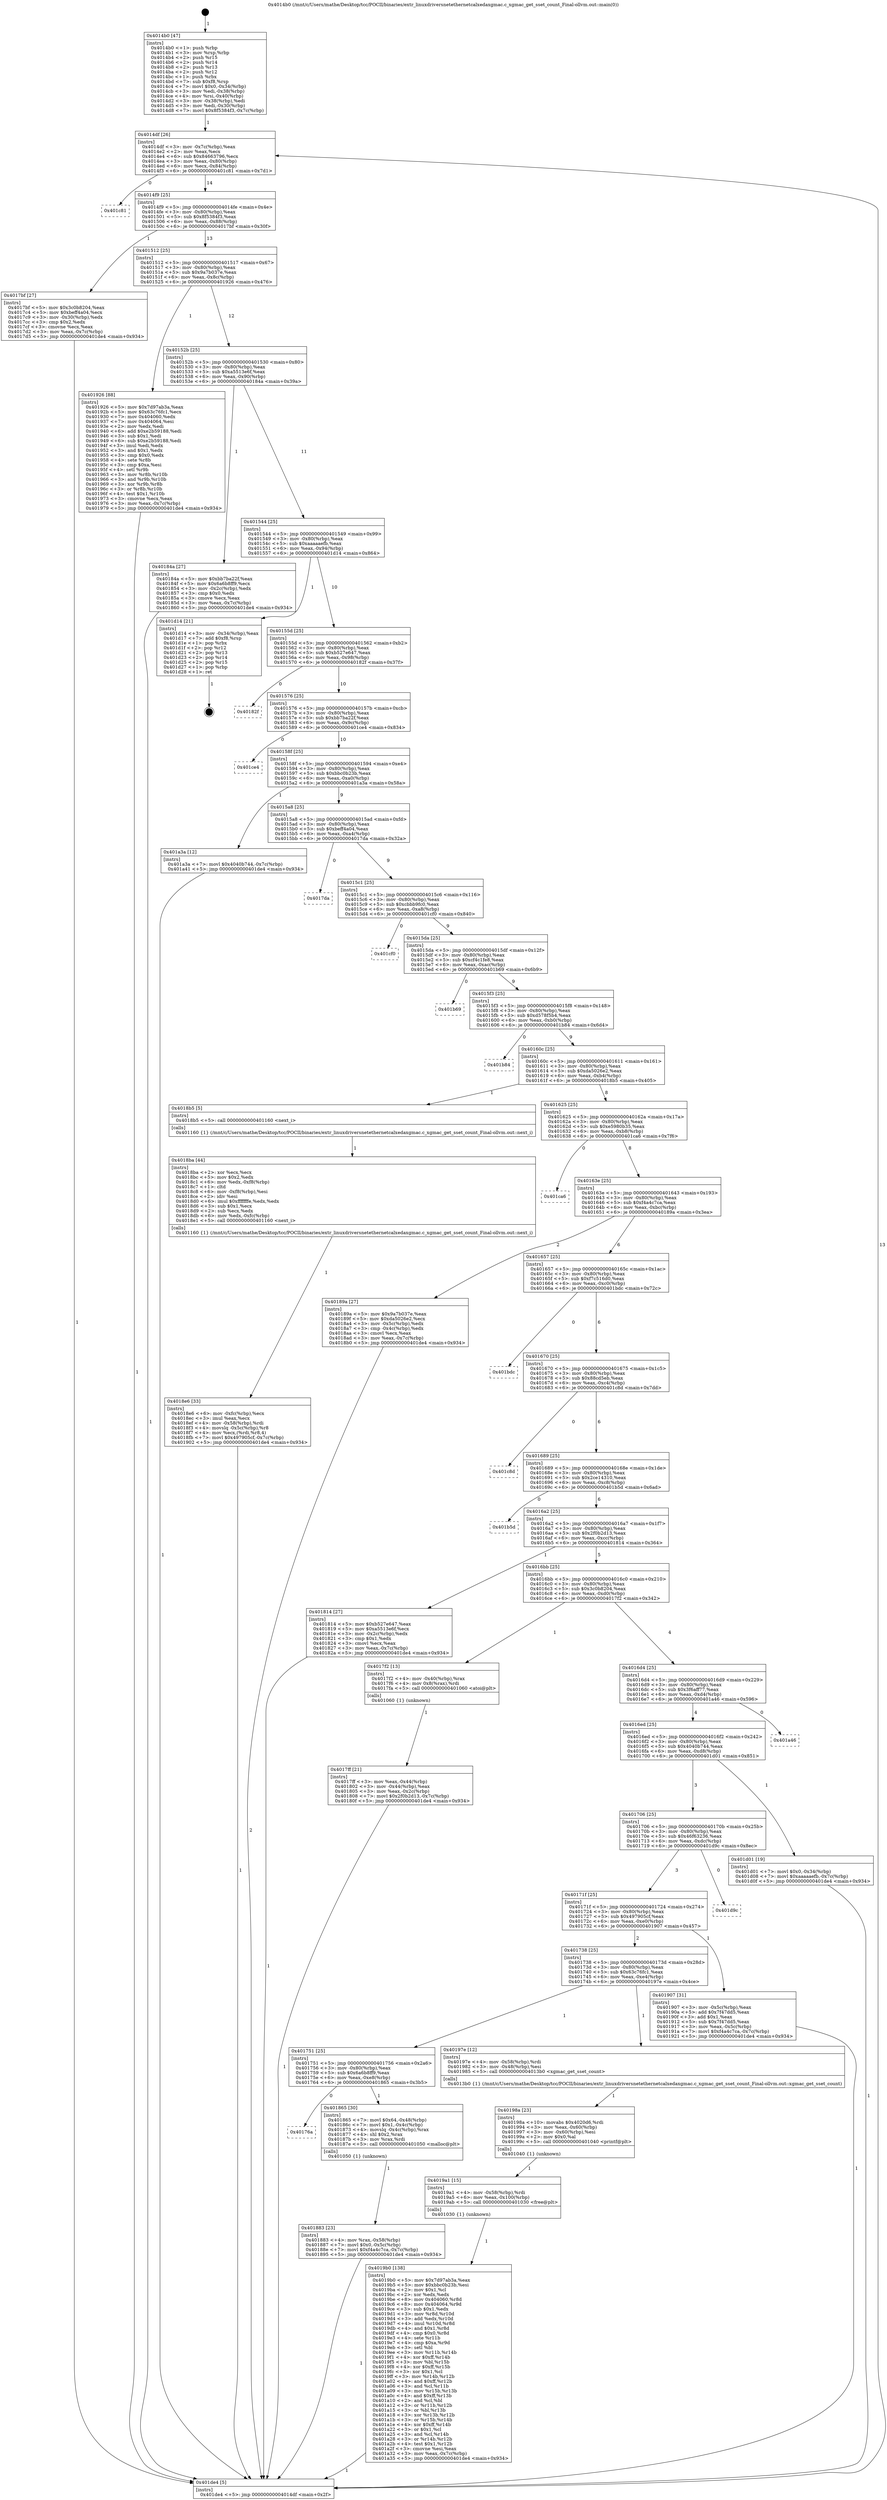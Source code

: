 digraph "0x4014b0" {
  label = "0x4014b0 (/mnt/c/Users/mathe/Desktop/tcc/POCII/binaries/extr_linuxdriversnetethernetcalxedaxgmac.c_xgmac_get_sset_count_Final-ollvm.out::main(0))"
  labelloc = "t"
  node[shape=record]

  Entry [label="",width=0.3,height=0.3,shape=circle,fillcolor=black,style=filled]
  "0x4014df" [label="{
     0x4014df [26]\l
     | [instrs]\l
     &nbsp;&nbsp;0x4014df \<+3\>: mov -0x7c(%rbp),%eax\l
     &nbsp;&nbsp;0x4014e2 \<+2\>: mov %eax,%ecx\l
     &nbsp;&nbsp;0x4014e4 \<+6\>: sub $0x84663796,%ecx\l
     &nbsp;&nbsp;0x4014ea \<+3\>: mov %eax,-0x80(%rbp)\l
     &nbsp;&nbsp;0x4014ed \<+6\>: mov %ecx,-0x84(%rbp)\l
     &nbsp;&nbsp;0x4014f3 \<+6\>: je 0000000000401c81 \<main+0x7d1\>\l
  }"]
  "0x401c81" [label="{
     0x401c81\l
  }", style=dashed]
  "0x4014f9" [label="{
     0x4014f9 [25]\l
     | [instrs]\l
     &nbsp;&nbsp;0x4014f9 \<+5\>: jmp 00000000004014fe \<main+0x4e\>\l
     &nbsp;&nbsp;0x4014fe \<+3\>: mov -0x80(%rbp),%eax\l
     &nbsp;&nbsp;0x401501 \<+5\>: sub $0x8f5384f3,%eax\l
     &nbsp;&nbsp;0x401506 \<+6\>: mov %eax,-0x88(%rbp)\l
     &nbsp;&nbsp;0x40150c \<+6\>: je 00000000004017bf \<main+0x30f\>\l
  }"]
  Exit [label="",width=0.3,height=0.3,shape=circle,fillcolor=black,style=filled,peripheries=2]
  "0x4017bf" [label="{
     0x4017bf [27]\l
     | [instrs]\l
     &nbsp;&nbsp;0x4017bf \<+5\>: mov $0x3c0b8204,%eax\l
     &nbsp;&nbsp;0x4017c4 \<+5\>: mov $0xbeff4a04,%ecx\l
     &nbsp;&nbsp;0x4017c9 \<+3\>: mov -0x30(%rbp),%edx\l
     &nbsp;&nbsp;0x4017cc \<+3\>: cmp $0x2,%edx\l
     &nbsp;&nbsp;0x4017cf \<+3\>: cmovne %ecx,%eax\l
     &nbsp;&nbsp;0x4017d2 \<+3\>: mov %eax,-0x7c(%rbp)\l
     &nbsp;&nbsp;0x4017d5 \<+5\>: jmp 0000000000401de4 \<main+0x934\>\l
  }"]
  "0x401512" [label="{
     0x401512 [25]\l
     | [instrs]\l
     &nbsp;&nbsp;0x401512 \<+5\>: jmp 0000000000401517 \<main+0x67\>\l
     &nbsp;&nbsp;0x401517 \<+3\>: mov -0x80(%rbp),%eax\l
     &nbsp;&nbsp;0x40151a \<+5\>: sub $0x9a7b037e,%eax\l
     &nbsp;&nbsp;0x40151f \<+6\>: mov %eax,-0x8c(%rbp)\l
     &nbsp;&nbsp;0x401525 \<+6\>: je 0000000000401926 \<main+0x476\>\l
  }"]
  "0x401de4" [label="{
     0x401de4 [5]\l
     | [instrs]\l
     &nbsp;&nbsp;0x401de4 \<+5\>: jmp 00000000004014df \<main+0x2f\>\l
  }"]
  "0x4014b0" [label="{
     0x4014b0 [47]\l
     | [instrs]\l
     &nbsp;&nbsp;0x4014b0 \<+1\>: push %rbp\l
     &nbsp;&nbsp;0x4014b1 \<+3\>: mov %rsp,%rbp\l
     &nbsp;&nbsp;0x4014b4 \<+2\>: push %r15\l
     &nbsp;&nbsp;0x4014b6 \<+2\>: push %r14\l
     &nbsp;&nbsp;0x4014b8 \<+2\>: push %r13\l
     &nbsp;&nbsp;0x4014ba \<+2\>: push %r12\l
     &nbsp;&nbsp;0x4014bc \<+1\>: push %rbx\l
     &nbsp;&nbsp;0x4014bd \<+7\>: sub $0xf8,%rsp\l
     &nbsp;&nbsp;0x4014c4 \<+7\>: movl $0x0,-0x34(%rbp)\l
     &nbsp;&nbsp;0x4014cb \<+3\>: mov %edi,-0x38(%rbp)\l
     &nbsp;&nbsp;0x4014ce \<+4\>: mov %rsi,-0x40(%rbp)\l
     &nbsp;&nbsp;0x4014d2 \<+3\>: mov -0x38(%rbp),%edi\l
     &nbsp;&nbsp;0x4014d5 \<+3\>: mov %edi,-0x30(%rbp)\l
     &nbsp;&nbsp;0x4014d8 \<+7\>: movl $0x8f5384f3,-0x7c(%rbp)\l
  }"]
  "0x4019b0" [label="{
     0x4019b0 [138]\l
     | [instrs]\l
     &nbsp;&nbsp;0x4019b0 \<+5\>: mov $0x7d97ab3a,%eax\l
     &nbsp;&nbsp;0x4019b5 \<+5\>: mov $0xbbc0b23b,%esi\l
     &nbsp;&nbsp;0x4019ba \<+2\>: mov $0x1,%cl\l
     &nbsp;&nbsp;0x4019bc \<+2\>: xor %edx,%edx\l
     &nbsp;&nbsp;0x4019be \<+8\>: mov 0x404060,%r8d\l
     &nbsp;&nbsp;0x4019c6 \<+8\>: mov 0x404064,%r9d\l
     &nbsp;&nbsp;0x4019ce \<+3\>: sub $0x1,%edx\l
     &nbsp;&nbsp;0x4019d1 \<+3\>: mov %r8d,%r10d\l
     &nbsp;&nbsp;0x4019d4 \<+3\>: add %edx,%r10d\l
     &nbsp;&nbsp;0x4019d7 \<+4\>: imul %r10d,%r8d\l
     &nbsp;&nbsp;0x4019db \<+4\>: and $0x1,%r8d\l
     &nbsp;&nbsp;0x4019df \<+4\>: cmp $0x0,%r8d\l
     &nbsp;&nbsp;0x4019e3 \<+4\>: sete %r11b\l
     &nbsp;&nbsp;0x4019e7 \<+4\>: cmp $0xa,%r9d\l
     &nbsp;&nbsp;0x4019eb \<+3\>: setl %bl\l
     &nbsp;&nbsp;0x4019ee \<+3\>: mov %r11b,%r14b\l
     &nbsp;&nbsp;0x4019f1 \<+4\>: xor $0xff,%r14b\l
     &nbsp;&nbsp;0x4019f5 \<+3\>: mov %bl,%r15b\l
     &nbsp;&nbsp;0x4019f8 \<+4\>: xor $0xff,%r15b\l
     &nbsp;&nbsp;0x4019fc \<+3\>: xor $0x1,%cl\l
     &nbsp;&nbsp;0x4019ff \<+3\>: mov %r14b,%r12b\l
     &nbsp;&nbsp;0x401a02 \<+4\>: and $0xff,%r12b\l
     &nbsp;&nbsp;0x401a06 \<+3\>: and %cl,%r11b\l
     &nbsp;&nbsp;0x401a09 \<+3\>: mov %r15b,%r13b\l
     &nbsp;&nbsp;0x401a0c \<+4\>: and $0xff,%r13b\l
     &nbsp;&nbsp;0x401a10 \<+2\>: and %cl,%bl\l
     &nbsp;&nbsp;0x401a12 \<+3\>: or %r11b,%r12b\l
     &nbsp;&nbsp;0x401a15 \<+3\>: or %bl,%r13b\l
     &nbsp;&nbsp;0x401a18 \<+3\>: xor %r13b,%r12b\l
     &nbsp;&nbsp;0x401a1b \<+3\>: or %r15b,%r14b\l
     &nbsp;&nbsp;0x401a1e \<+4\>: xor $0xff,%r14b\l
     &nbsp;&nbsp;0x401a22 \<+3\>: or $0x1,%cl\l
     &nbsp;&nbsp;0x401a25 \<+3\>: and %cl,%r14b\l
     &nbsp;&nbsp;0x401a28 \<+3\>: or %r14b,%r12b\l
     &nbsp;&nbsp;0x401a2b \<+4\>: test $0x1,%r12b\l
     &nbsp;&nbsp;0x401a2f \<+3\>: cmovne %esi,%eax\l
     &nbsp;&nbsp;0x401a32 \<+3\>: mov %eax,-0x7c(%rbp)\l
     &nbsp;&nbsp;0x401a35 \<+5\>: jmp 0000000000401de4 \<main+0x934\>\l
  }"]
  "0x401926" [label="{
     0x401926 [88]\l
     | [instrs]\l
     &nbsp;&nbsp;0x401926 \<+5\>: mov $0x7d97ab3a,%eax\l
     &nbsp;&nbsp;0x40192b \<+5\>: mov $0x63c76fc1,%ecx\l
     &nbsp;&nbsp;0x401930 \<+7\>: mov 0x404060,%edx\l
     &nbsp;&nbsp;0x401937 \<+7\>: mov 0x404064,%esi\l
     &nbsp;&nbsp;0x40193e \<+2\>: mov %edx,%edi\l
     &nbsp;&nbsp;0x401940 \<+6\>: add $0xe2b59188,%edi\l
     &nbsp;&nbsp;0x401946 \<+3\>: sub $0x1,%edi\l
     &nbsp;&nbsp;0x401949 \<+6\>: sub $0xe2b59188,%edi\l
     &nbsp;&nbsp;0x40194f \<+3\>: imul %edi,%edx\l
     &nbsp;&nbsp;0x401952 \<+3\>: and $0x1,%edx\l
     &nbsp;&nbsp;0x401955 \<+3\>: cmp $0x0,%edx\l
     &nbsp;&nbsp;0x401958 \<+4\>: sete %r8b\l
     &nbsp;&nbsp;0x40195c \<+3\>: cmp $0xa,%esi\l
     &nbsp;&nbsp;0x40195f \<+4\>: setl %r9b\l
     &nbsp;&nbsp;0x401963 \<+3\>: mov %r8b,%r10b\l
     &nbsp;&nbsp;0x401966 \<+3\>: and %r9b,%r10b\l
     &nbsp;&nbsp;0x401969 \<+3\>: xor %r9b,%r8b\l
     &nbsp;&nbsp;0x40196c \<+3\>: or %r8b,%r10b\l
     &nbsp;&nbsp;0x40196f \<+4\>: test $0x1,%r10b\l
     &nbsp;&nbsp;0x401973 \<+3\>: cmovne %ecx,%eax\l
     &nbsp;&nbsp;0x401976 \<+3\>: mov %eax,-0x7c(%rbp)\l
     &nbsp;&nbsp;0x401979 \<+5\>: jmp 0000000000401de4 \<main+0x934\>\l
  }"]
  "0x40152b" [label="{
     0x40152b [25]\l
     | [instrs]\l
     &nbsp;&nbsp;0x40152b \<+5\>: jmp 0000000000401530 \<main+0x80\>\l
     &nbsp;&nbsp;0x401530 \<+3\>: mov -0x80(%rbp),%eax\l
     &nbsp;&nbsp;0x401533 \<+5\>: sub $0xa5513e6f,%eax\l
     &nbsp;&nbsp;0x401538 \<+6\>: mov %eax,-0x90(%rbp)\l
     &nbsp;&nbsp;0x40153e \<+6\>: je 000000000040184a \<main+0x39a\>\l
  }"]
  "0x4019a1" [label="{
     0x4019a1 [15]\l
     | [instrs]\l
     &nbsp;&nbsp;0x4019a1 \<+4\>: mov -0x58(%rbp),%rdi\l
     &nbsp;&nbsp;0x4019a5 \<+6\>: mov %eax,-0x100(%rbp)\l
     &nbsp;&nbsp;0x4019ab \<+5\>: call 0000000000401030 \<free@plt\>\l
     | [calls]\l
     &nbsp;&nbsp;0x401030 \{1\} (unknown)\l
  }"]
  "0x40184a" [label="{
     0x40184a [27]\l
     | [instrs]\l
     &nbsp;&nbsp;0x40184a \<+5\>: mov $0xbb7ba22f,%eax\l
     &nbsp;&nbsp;0x40184f \<+5\>: mov $0x6a6b8ff9,%ecx\l
     &nbsp;&nbsp;0x401854 \<+3\>: mov -0x2c(%rbp),%edx\l
     &nbsp;&nbsp;0x401857 \<+3\>: cmp $0x0,%edx\l
     &nbsp;&nbsp;0x40185a \<+3\>: cmove %ecx,%eax\l
     &nbsp;&nbsp;0x40185d \<+3\>: mov %eax,-0x7c(%rbp)\l
     &nbsp;&nbsp;0x401860 \<+5\>: jmp 0000000000401de4 \<main+0x934\>\l
  }"]
  "0x401544" [label="{
     0x401544 [25]\l
     | [instrs]\l
     &nbsp;&nbsp;0x401544 \<+5\>: jmp 0000000000401549 \<main+0x99\>\l
     &nbsp;&nbsp;0x401549 \<+3\>: mov -0x80(%rbp),%eax\l
     &nbsp;&nbsp;0x40154c \<+5\>: sub $0xaaaaaefb,%eax\l
     &nbsp;&nbsp;0x401551 \<+6\>: mov %eax,-0x94(%rbp)\l
     &nbsp;&nbsp;0x401557 \<+6\>: je 0000000000401d14 \<main+0x864\>\l
  }"]
  "0x40198a" [label="{
     0x40198a [23]\l
     | [instrs]\l
     &nbsp;&nbsp;0x40198a \<+10\>: movabs $0x4020d6,%rdi\l
     &nbsp;&nbsp;0x401994 \<+3\>: mov %eax,-0x60(%rbp)\l
     &nbsp;&nbsp;0x401997 \<+3\>: mov -0x60(%rbp),%esi\l
     &nbsp;&nbsp;0x40199a \<+2\>: mov $0x0,%al\l
     &nbsp;&nbsp;0x40199c \<+5\>: call 0000000000401040 \<printf@plt\>\l
     | [calls]\l
     &nbsp;&nbsp;0x401040 \{1\} (unknown)\l
  }"]
  "0x401d14" [label="{
     0x401d14 [21]\l
     | [instrs]\l
     &nbsp;&nbsp;0x401d14 \<+3\>: mov -0x34(%rbp),%eax\l
     &nbsp;&nbsp;0x401d17 \<+7\>: add $0xf8,%rsp\l
     &nbsp;&nbsp;0x401d1e \<+1\>: pop %rbx\l
     &nbsp;&nbsp;0x401d1f \<+2\>: pop %r12\l
     &nbsp;&nbsp;0x401d21 \<+2\>: pop %r13\l
     &nbsp;&nbsp;0x401d23 \<+2\>: pop %r14\l
     &nbsp;&nbsp;0x401d25 \<+2\>: pop %r15\l
     &nbsp;&nbsp;0x401d27 \<+1\>: pop %rbp\l
     &nbsp;&nbsp;0x401d28 \<+1\>: ret\l
  }"]
  "0x40155d" [label="{
     0x40155d [25]\l
     | [instrs]\l
     &nbsp;&nbsp;0x40155d \<+5\>: jmp 0000000000401562 \<main+0xb2\>\l
     &nbsp;&nbsp;0x401562 \<+3\>: mov -0x80(%rbp),%eax\l
     &nbsp;&nbsp;0x401565 \<+5\>: sub $0xb527e647,%eax\l
     &nbsp;&nbsp;0x40156a \<+6\>: mov %eax,-0x98(%rbp)\l
     &nbsp;&nbsp;0x401570 \<+6\>: je 000000000040182f \<main+0x37f\>\l
  }"]
  "0x4018e6" [label="{
     0x4018e6 [33]\l
     | [instrs]\l
     &nbsp;&nbsp;0x4018e6 \<+6\>: mov -0xfc(%rbp),%ecx\l
     &nbsp;&nbsp;0x4018ec \<+3\>: imul %eax,%ecx\l
     &nbsp;&nbsp;0x4018ef \<+4\>: mov -0x58(%rbp),%rdi\l
     &nbsp;&nbsp;0x4018f3 \<+4\>: movslq -0x5c(%rbp),%r8\l
     &nbsp;&nbsp;0x4018f7 \<+4\>: mov %ecx,(%rdi,%r8,4)\l
     &nbsp;&nbsp;0x4018fb \<+7\>: movl $0x497905cf,-0x7c(%rbp)\l
     &nbsp;&nbsp;0x401902 \<+5\>: jmp 0000000000401de4 \<main+0x934\>\l
  }"]
  "0x40182f" [label="{
     0x40182f\l
  }", style=dashed]
  "0x401576" [label="{
     0x401576 [25]\l
     | [instrs]\l
     &nbsp;&nbsp;0x401576 \<+5\>: jmp 000000000040157b \<main+0xcb\>\l
     &nbsp;&nbsp;0x40157b \<+3\>: mov -0x80(%rbp),%eax\l
     &nbsp;&nbsp;0x40157e \<+5\>: sub $0xbb7ba22f,%eax\l
     &nbsp;&nbsp;0x401583 \<+6\>: mov %eax,-0x9c(%rbp)\l
     &nbsp;&nbsp;0x401589 \<+6\>: je 0000000000401ce4 \<main+0x834\>\l
  }"]
  "0x4018ba" [label="{
     0x4018ba [44]\l
     | [instrs]\l
     &nbsp;&nbsp;0x4018ba \<+2\>: xor %ecx,%ecx\l
     &nbsp;&nbsp;0x4018bc \<+5\>: mov $0x2,%edx\l
     &nbsp;&nbsp;0x4018c1 \<+6\>: mov %edx,-0xf8(%rbp)\l
     &nbsp;&nbsp;0x4018c7 \<+1\>: cltd\l
     &nbsp;&nbsp;0x4018c8 \<+6\>: mov -0xf8(%rbp),%esi\l
     &nbsp;&nbsp;0x4018ce \<+2\>: idiv %esi\l
     &nbsp;&nbsp;0x4018d0 \<+6\>: imul $0xfffffffe,%edx,%edx\l
     &nbsp;&nbsp;0x4018d6 \<+3\>: sub $0x1,%ecx\l
     &nbsp;&nbsp;0x4018d9 \<+2\>: sub %ecx,%edx\l
     &nbsp;&nbsp;0x4018db \<+6\>: mov %edx,-0xfc(%rbp)\l
     &nbsp;&nbsp;0x4018e1 \<+5\>: call 0000000000401160 \<next_i\>\l
     | [calls]\l
     &nbsp;&nbsp;0x401160 \{1\} (/mnt/c/Users/mathe/Desktop/tcc/POCII/binaries/extr_linuxdriversnetethernetcalxedaxgmac.c_xgmac_get_sset_count_Final-ollvm.out::next_i)\l
  }"]
  "0x401ce4" [label="{
     0x401ce4\l
  }", style=dashed]
  "0x40158f" [label="{
     0x40158f [25]\l
     | [instrs]\l
     &nbsp;&nbsp;0x40158f \<+5\>: jmp 0000000000401594 \<main+0xe4\>\l
     &nbsp;&nbsp;0x401594 \<+3\>: mov -0x80(%rbp),%eax\l
     &nbsp;&nbsp;0x401597 \<+5\>: sub $0xbbc0b23b,%eax\l
     &nbsp;&nbsp;0x40159c \<+6\>: mov %eax,-0xa0(%rbp)\l
     &nbsp;&nbsp;0x4015a2 \<+6\>: je 0000000000401a3a \<main+0x58a\>\l
  }"]
  "0x401883" [label="{
     0x401883 [23]\l
     | [instrs]\l
     &nbsp;&nbsp;0x401883 \<+4\>: mov %rax,-0x58(%rbp)\l
     &nbsp;&nbsp;0x401887 \<+7\>: movl $0x0,-0x5c(%rbp)\l
     &nbsp;&nbsp;0x40188e \<+7\>: movl $0xf4a4c7ca,-0x7c(%rbp)\l
     &nbsp;&nbsp;0x401895 \<+5\>: jmp 0000000000401de4 \<main+0x934\>\l
  }"]
  "0x401a3a" [label="{
     0x401a3a [12]\l
     | [instrs]\l
     &nbsp;&nbsp;0x401a3a \<+7\>: movl $0x4040b744,-0x7c(%rbp)\l
     &nbsp;&nbsp;0x401a41 \<+5\>: jmp 0000000000401de4 \<main+0x934\>\l
  }"]
  "0x4015a8" [label="{
     0x4015a8 [25]\l
     | [instrs]\l
     &nbsp;&nbsp;0x4015a8 \<+5\>: jmp 00000000004015ad \<main+0xfd\>\l
     &nbsp;&nbsp;0x4015ad \<+3\>: mov -0x80(%rbp),%eax\l
     &nbsp;&nbsp;0x4015b0 \<+5\>: sub $0xbeff4a04,%eax\l
     &nbsp;&nbsp;0x4015b5 \<+6\>: mov %eax,-0xa4(%rbp)\l
     &nbsp;&nbsp;0x4015bb \<+6\>: je 00000000004017da \<main+0x32a\>\l
  }"]
  "0x40176a" [label="{
     0x40176a\l
  }", style=dashed]
  "0x4017da" [label="{
     0x4017da\l
  }", style=dashed]
  "0x4015c1" [label="{
     0x4015c1 [25]\l
     | [instrs]\l
     &nbsp;&nbsp;0x4015c1 \<+5\>: jmp 00000000004015c6 \<main+0x116\>\l
     &nbsp;&nbsp;0x4015c6 \<+3\>: mov -0x80(%rbp),%eax\l
     &nbsp;&nbsp;0x4015c9 \<+5\>: sub $0xcbbb9fc0,%eax\l
     &nbsp;&nbsp;0x4015ce \<+6\>: mov %eax,-0xa8(%rbp)\l
     &nbsp;&nbsp;0x4015d4 \<+6\>: je 0000000000401cf0 \<main+0x840\>\l
  }"]
  "0x401865" [label="{
     0x401865 [30]\l
     | [instrs]\l
     &nbsp;&nbsp;0x401865 \<+7\>: movl $0x64,-0x48(%rbp)\l
     &nbsp;&nbsp;0x40186c \<+7\>: movl $0x1,-0x4c(%rbp)\l
     &nbsp;&nbsp;0x401873 \<+4\>: movslq -0x4c(%rbp),%rax\l
     &nbsp;&nbsp;0x401877 \<+4\>: shl $0x2,%rax\l
     &nbsp;&nbsp;0x40187b \<+3\>: mov %rax,%rdi\l
     &nbsp;&nbsp;0x40187e \<+5\>: call 0000000000401050 \<malloc@plt\>\l
     | [calls]\l
     &nbsp;&nbsp;0x401050 \{1\} (unknown)\l
  }"]
  "0x401cf0" [label="{
     0x401cf0\l
  }", style=dashed]
  "0x4015da" [label="{
     0x4015da [25]\l
     | [instrs]\l
     &nbsp;&nbsp;0x4015da \<+5\>: jmp 00000000004015df \<main+0x12f\>\l
     &nbsp;&nbsp;0x4015df \<+3\>: mov -0x80(%rbp),%eax\l
     &nbsp;&nbsp;0x4015e2 \<+5\>: sub $0xcf4c1fe8,%eax\l
     &nbsp;&nbsp;0x4015e7 \<+6\>: mov %eax,-0xac(%rbp)\l
     &nbsp;&nbsp;0x4015ed \<+6\>: je 0000000000401b69 \<main+0x6b9\>\l
  }"]
  "0x401751" [label="{
     0x401751 [25]\l
     | [instrs]\l
     &nbsp;&nbsp;0x401751 \<+5\>: jmp 0000000000401756 \<main+0x2a6\>\l
     &nbsp;&nbsp;0x401756 \<+3\>: mov -0x80(%rbp),%eax\l
     &nbsp;&nbsp;0x401759 \<+5\>: sub $0x6a6b8ff9,%eax\l
     &nbsp;&nbsp;0x40175e \<+6\>: mov %eax,-0xe8(%rbp)\l
     &nbsp;&nbsp;0x401764 \<+6\>: je 0000000000401865 \<main+0x3b5\>\l
  }"]
  "0x401b69" [label="{
     0x401b69\l
  }", style=dashed]
  "0x4015f3" [label="{
     0x4015f3 [25]\l
     | [instrs]\l
     &nbsp;&nbsp;0x4015f3 \<+5\>: jmp 00000000004015f8 \<main+0x148\>\l
     &nbsp;&nbsp;0x4015f8 \<+3\>: mov -0x80(%rbp),%eax\l
     &nbsp;&nbsp;0x4015fb \<+5\>: sub $0xd578f5b4,%eax\l
     &nbsp;&nbsp;0x401600 \<+6\>: mov %eax,-0xb0(%rbp)\l
     &nbsp;&nbsp;0x401606 \<+6\>: je 0000000000401b84 \<main+0x6d4\>\l
  }"]
  "0x40197e" [label="{
     0x40197e [12]\l
     | [instrs]\l
     &nbsp;&nbsp;0x40197e \<+4\>: mov -0x58(%rbp),%rdi\l
     &nbsp;&nbsp;0x401982 \<+3\>: mov -0x48(%rbp),%esi\l
     &nbsp;&nbsp;0x401985 \<+5\>: call 00000000004013b0 \<xgmac_get_sset_count\>\l
     | [calls]\l
     &nbsp;&nbsp;0x4013b0 \{1\} (/mnt/c/Users/mathe/Desktop/tcc/POCII/binaries/extr_linuxdriversnetethernetcalxedaxgmac.c_xgmac_get_sset_count_Final-ollvm.out::xgmac_get_sset_count)\l
  }"]
  "0x401b84" [label="{
     0x401b84\l
  }", style=dashed]
  "0x40160c" [label="{
     0x40160c [25]\l
     | [instrs]\l
     &nbsp;&nbsp;0x40160c \<+5\>: jmp 0000000000401611 \<main+0x161\>\l
     &nbsp;&nbsp;0x401611 \<+3\>: mov -0x80(%rbp),%eax\l
     &nbsp;&nbsp;0x401614 \<+5\>: sub $0xda5026e2,%eax\l
     &nbsp;&nbsp;0x401619 \<+6\>: mov %eax,-0xb4(%rbp)\l
     &nbsp;&nbsp;0x40161f \<+6\>: je 00000000004018b5 \<main+0x405\>\l
  }"]
  "0x401738" [label="{
     0x401738 [25]\l
     | [instrs]\l
     &nbsp;&nbsp;0x401738 \<+5\>: jmp 000000000040173d \<main+0x28d\>\l
     &nbsp;&nbsp;0x40173d \<+3\>: mov -0x80(%rbp),%eax\l
     &nbsp;&nbsp;0x401740 \<+5\>: sub $0x63c76fc1,%eax\l
     &nbsp;&nbsp;0x401745 \<+6\>: mov %eax,-0xe4(%rbp)\l
     &nbsp;&nbsp;0x40174b \<+6\>: je 000000000040197e \<main+0x4ce\>\l
  }"]
  "0x4018b5" [label="{
     0x4018b5 [5]\l
     | [instrs]\l
     &nbsp;&nbsp;0x4018b5 \<+5\>: call 0000000000401160 \<next_i\>\l
     | [calls]\l
     &nbsp;&nbsp;0x401160 \{1\} (/mnt/c/Users/mathe/Desktop/tcc/POCII/binaries/extr_linuxdriversnetethernetcalxedaxgmac.c_xgmac_get_sset_count_Final-ollvm.out::next_i)\l
  }"]
  "0x401625" [label="{
     0x401625 [25]\l
     | [instrs]\l
     &nbsp;&nbsp;0x401625 \<+5\>: jmp 000000000040162a \<main+0x17a\>\l
     &nbsp;&nbsp;0x40162a \<+3\>: mov -0x80(%rbp),%eax\l
     &nbsp;&nbsp;0x40162d \<+5\>: sub $0xe5980b35,%eax\l
     &nbsp;&nbsp;0x401632 \<+6\>: mov %eax,-0xb8(%rbp)\l
     &nbsp;&nbsp;0x401638 \<+6\>: je 0000000000401ca6 \<main+0x7f6\>\l
  }"]
  "0x401907" [label="{
     0x401907 [31]\l
     | [instrs]\l
     &nbsp;&nbsp;0x401907 \<+3\>: mov -0x5c(%rbp),%eax\l
     &nbsp;&nbsp;0x40190a \<+5\>: add $0x7f47dd5,%eax\l
     &nbsp;&nbsp;0x40190f \<+3\>: add $0x1,%eax\l
     &nbsp;&nbsp;0x401912 \<+5\>: sub $0x7f47dd5,%eax\l
     &nbsp;&nbsp;0x401917 \<+3\>: mov %eax,-0x5c(%rbp)\l
     &nbsp;&nbsp;0x40191a \<+7\>: movl $0xf4a4c7ca,-0x7c(%rbp)\l
     &nbsp;&nbsp;0x401921 \<+5\>: jmp 0000000000401de4 \<main+0x934\>\l
  }"]
  "0x401ca6" [label="{
     0x401ca6\l
  }", style=dashed]
  "0x40163e" [label="{
     0x40163e [25]\l
     | [instrs]\l
     &nbsp;&nbsp;0x40163e \<+5\>: jmp 0000000000401643 \<main+0x193\>\l
     &nbsp;&nbsp;0x401643 \<+3\>: mov -0x80(%rbp),%eax\l
     &nbsp;&nbsp;0x401646 \<+5\>: sub $0xf4a4c7ca,%eax\l
     &nbsp;&nbsp;0x40164b \<+6\>: mov %eax,-0xbc(%rbp)\l
     &nbsp;&nbsp;0x401651 \<+6\>: je 000000000040189a \<main+0x3ea\>\l
  }"]
  "0x40171f" [label="{
     0x40171f [25]\l
     | [instrs]\l
     &nbsp;&nbsp;0x40171f \<+5\>: jmp 0000000000401724 \<main+0x274\>\l
     &nbsp;&nbsp;0x401724 \<+3\>: mov -0x80(%rbp),%eax\l
     &nbsp;&nbsp;0x401727 \<+5\>: sub $0x497905cf,%eax\l
     &nbsp;&nbsp;0x40172c \<+6\>: mov %eax,-0xe0(%rbp)\l
     &nbsp;&nbsp;0x401732 \<+6\>: je 0000000000401907 \<main+0x457\>\l
  }"]
  "0x40189a" [label="{
     0x40189a [27]\l
     | [instrs]\l
     &nbsp;&nbsp;0x40189a \<+5\>: mov $0x9a7b037e,%eax\l
     &nbsp;&nbsp;0x40189f \<+5\>: mov $0xda5026e2,%ecx\l
     &nbsp;&nbsp;0x4018a4 \<+3\>: mov -0x5c(%rbp),%edx\l
     &nbsp;&nbsp;0x4018a7 \<+3\>: cmp -0x4c(%rbp),%edx\l
     &nbsp;&nbsp;0x4018aa \<+3\>: cmovl %ecx,%eax\l
     &nbsp;&nbsp;0x4018ad \<+3\>: mov %eax,-0x7c(%rbp)\l
     &nbsp;&nbsp;0x4018b0 \<+5\>: jmp 0000000000401de4 \<main+0x934\>\l
  }"]
  "0x401657" [label="{
     0x401657 [25]\l
     | [instrs]\l
     &nbsp;&nbsp;0x401657 \<+5\>: jmp 000000000040165c \<main+0x1ac\>\l
     &nbsp;&nbsp;0x40165c \<+3\>: mov -0x80(%rbp),%eax\l
     &nbsp;&nbsp;0x40165f \<+5\>: sub $0xf7c516d0,%eax\l
     &nbsp;&nbsp;0x401664 \<+6\>: mov %eax,-0xc0(%rbp)\l
     &nbsp;&nbsp;0x40166a \<+6\>: je 0000000000401bdc \<main+0x72c\>\l
  }"]
  "0x401d9c" [label="{
     0x401d9c\l
  }", style=dashed]
  "0x401bdc" [label="{
     0x401bdc\l
  }", style=dashed]
  "0x401670" [label="{
     0x401670 [25]\l
     | [instrs]\l
     &nbsp;&nbsp;0x401670 \<+5\>: jmp 0000000000401675 \<main+0x1c5\>\l
     &nbsp;&nbsp;0x401675 \<+3\>: mov -0x80(%rbp),%eax\l
     &nbsp;&nbsp;0x401678 \<+5\>: sub $0x88cd5eb,%eax\l
     &nbsp;&nbsp;0x40167d \<+6\>: mov %eax,-0xc4(%rbp)\l
     &nbsp;&nbsp;0x401683 \<+6\>: je 0000000000401c8d \<main+0x7dd\>\l
  }"]
  "0x401706" [label="{
     0x401706 [25]\l
     | [instrs]\l
     &nbsp;&nbsp;0x401706 \<+5\>: jmp 000000000040170b \<main+0x25b\>\l
     &nbsp;&nbsp;0x40170b \<+3\>: mov -0x80(%rbp),%eax\l
     &nbsp;&nbsp;0x40170e \<+5\>: sub $0x46f63236,%eax\l
     &nbsp;&nbsp;0x401713 \<+6\>: mov %eax,-0xdc(%rbp)\l
     &nbsp;&nbsp;0x401719 \<+6\>: je 0000000000401d9c \<main+0x8ec\>\l
  }"]
  "0x401c8d" [label="{
     0x401c8d\l
  }", style=dashed]
  "0x401689" [label="{
     0x401689 [25]\l
     | [instrs]\l
     &nbsp;&nbsp;0x401689 \<+5\>: jmp 000000000040168e \<main+0x1de\>\l
     &nbsp;&nbsp;0x40168e \<+3\>: mov -0x80(%rbp),%eax\l
     &nbsp;&nbsp;0x401691 \<+5\>: sub $0x2ce14310,%eax\l
     &nbsp;&nbsp;0x401696 \<+6\>: mov %eax,-0xc8(%rbp)\l
     &nbsp;&nbsp;0x40169c \<+6\>: je 0000000000401b5d \<main+0x6ad\>\l
  }"]
  "0x401d01" [label="{
     0x401d01 [19]\l
     | [instrs]\l
     &nbsp;&nbsp;0x401d01 \<+7\>: movl $0x0,-0x34(%rbp)\l
     &nbsp;&nbsp;0x401d08 \<+7\>: movl $0xaaaaaefb,-0x7c(%rbp)\l
     &nbsp;&nbsp;0x401d0f \<+5\>: jmp 0000000000401de4 \<main+0x934\>\l
  }"]
  "0x401b5d" [label="{
     0x401b5d\l
  }", style=dashed]
  "0x4016a2" [label="{
     0x4016a2 [25]\l
     | [instrs]\l
     &nbsp;&nbsp;0x4016a2 \<+5\>: jmp 00000000004016a7 \<main+0x1f7\>\l
     &nbsp;&nbsp;0x4016a7 \<+3\>: mov -0x80(%rbp),%eax\l
     &nbsp;&nbsp;0x4016aa \<+5\>: sub $0x2f0b2d13,%eax\l
     &nbsp;&nbsp;0x4016af \<+6\>: mov %eax,-0xcc(%rbp)\l
     &nbsp;&nbsp;0x4016b5 \<+6\>: je 0000000000401814 \<main+0x364\>\l
  }"]
  "0x4016ed" [label="{
     0x4016ed [25]\l
     | [instrs]\l
     &nbsp;&nbsp;0x4016ed \<+5\>: jmp 00000000004016f2 \<main+0x242\>\l
     &nbsp;&nbsp;0x4016f2 \<+3\>: mov -0x80(%rbp),%eax\l
     &nbsp;&nbsp;0x4016f5 \<+5\>: sub $0x4040b744,%eax\l
     &nbsp;&nbsp;0x4016fa \<+6\>: mov %eax,-0xd8(%rbp)\l
     &nbsp;&nbsp;0x401700 \<+6\>: je 0000000000401d01 \<main+0x851\>\l
  }"]
  "0x401814" [label="{
     0x401814 [27]\l
     | [instrs]\l
     &nbsp;&nbsp;0x401814 \<+5\>: mov $0xb527e647,%eax\l
     &nbsp;&nbsp;0x401819 \<+5\>: mov $0xa5513e6f,%ecx\l
     &nbsp;&nbsp;0x40181e \<+3\>: mov -0x2c(%rbp),%edx\l
     &nbsp;&nbsp;0x401821 \<+3\>: cmp $0x1,%edx\l
     &nbsp;&nbsp;0x401824 \<+3\>: cmovl %ecx,%eax\l
     &nbsp;&nbsp;0x401827 \<+3\>: mov %eax,-0x7c(%rbp)\l
     &nbsp;&nbsp;0x40182a \<+5\>: jmp 0000000000401de4 \<main+0x934\>\l
  }"]
  "0x4016bb" [label="{
     0x4016bb [25]\l
     | [instrs]\l
     &nbsp;&nbsp;0x4016bb \<+5\>: jmp 00000000004016c0 \<main+0x210\>\l
     &nbsp;&nbsp;0x4016c0 \<+3\>: mov -0x80(%rbp),%eax\l
     &nbsp;&nbsp;0x4016c3 \<+5\>: sub $0x3c0b8204,%eax\l
     &nbsp;&nbsp;0x4016c8 \<+6\>: mov %eax,-0xd0(%rbp)\l
     &nbsp;&nbsp;0x4016ce \<+6\>: je 00000000004017f2 \<main+0x342\>\l
  }"]
  "0x401a46" [label="{
     0x401a46\l
  }", style=dashed]
  "0x4017f2" [label="{
     0x4017f2 [13]\l
     | [instrs]\l
     &nbsp;&nbsp;0x4017f2 \<+4\>: mov -0x40(%rbp),%rax\l
     &nbsp;&nbsp;0x4017f6 \<+4\>: mov 0x8(%rax),%rdi\l
     &nbsp;&nbsp;0x4017fa \<+5\>: call 0000000000401060 \<atoi@plt\>\l
     | [calls]\l
     &nbsp;&nbsp;0x401060 \{1\} (unknown)\l
  }"]
  "0x4016d4" [label="{
     0x4016d4 [25]\l
     | [instrs]\l
     &nbsp;&nbsp;0x4016d4 \<+5\>: jmp 00000000004016d9 \<main+0x229\>\l
     &nbsp;&nbsp;0x4016d9 \<+3\>: mov -0x80(%rbp),%eax\l
     &nbsp;&nbsp;0x4016dc \<+5\>: sub $0x3f6aff77,%eax\l
     &nbsp;&nbsp;0x4016e1 \<+6\>: mov %eax,-0xd4(%rbp)\l
     &nbsp;&nbsp;0x4016e7 \<+6\>: je 0000000000401a46 \<main+0x596\>\l
  }"]
  "0x4017ff" [label="{
     0x4017ff [21]\l
     | [instrs]\l
     &nbsp;&nbsp;0x4017ff \<+3\>: mov %eax,-0x44(%rbp)\l
     &nbsp;&nbsp;0x401802 \<+3\>: mov -0x44(%rbp),%eax\l
     &nbsp;&nbsp;0x401805 \<+3\>: mov %eax,-0x2c(%rbp)\l
     &nbsp;&nbsp;0x401808 \<+7\>: movl $0x2f0b2d13,-0x7c(%rbp)\l
     &nbsp;&nbsp;0x40180f \<+5\>: jmp 0000000000401de4 \<main+0x934\>\l
  }"]
  Entry -> "0x4014b0" [label=" 1"]
  "0x4014df" -> "0x401c81" [label=" 0"]
  "0x4014df" -> "0x4014f9" [label=" 14"]
  "0x401d14" -> Exit [label=" 1"]
  "0x4014f9" -> "0x4017bf" [label=" 1"]
  "0x4014f9" -> "0x401512" [label=" 13"]
  "0x4017bf" -> "0x401de4" [label=" 1"]
  "0x4014b0" -> "0x4014df" [label=" 1"]
  "0x401de4" -> "0x4014df" [label=" 13"]
  "0x401d01" -> "0x401de4" [label=" 1"]
  "0x401512" -> "0x401926" [label=" 1"]
  "0x401512" -> "0x40152b" [label=" 12"]
  "0x401a3a" -> "0x401de4" [label=" 1"]
  "0x40152b" -> "0x40184a" [label=" 1"]
  "0x40152b" -> "0x401544" [label=" 11"]
  "0x4019b0" -> "0x401de4" [label=" 1"]
  "0x401544" -> "0x401d14" [label=" 1"]
  "0x401544" -> "0x40155d" [label=" 10"]
  "0x4019a1" -> "0x4019b0" [label=" 1"]
  "0x40155d" -> "0x40182f" [label=" 0"]
  "0x40155d" -> "0x401576" [label=" 10"]
  "0x40198a" -> "0x4019a1" [label=" 1"]
  "0x401576" -> "0x401ce4" [label=" 0"]
  "0x401576" -> "0x40158f" [label=" 10"]
  "0x40197e" -> "0x40198a" [label=" 1"]
  "0x40158f" -> "0x401a3a" [label=" 1"]
  "0x40158f" -> "0x4015a8" [label=" 9"]
  "0x401926" -> "0x401de4" [label=" 1"]
  "0x4015a8" -> "0x4017da" [label=" 0"]
  "0x4015a8" -> "0x4015c1" [label=" 9"]
  "0x401907" -> "0x401de4" [label=" 1"]
  "0x4015c1" -> "0x401cf0" [label=" 0"]
  "0x4015c1" -> "0x4015da" [label=" 9"]
  "0x4018e6" -> "0x401de4" [label=" 1"]
  "0x4015da" -> "0x401b69" [label=" 0"]
  "0x4015da" -> "0x4015f3" [label=" 9"]
  "0x4018b5" -> "0x4018ba" [label=" 1"]
  "0x4015f3" -> "0x401b84" [label=" 0"]
  "0x4015f3" -> "0x40160c" [label=" 9"]
  "0x40189a" -> "0x401de4" [label=" 2"]
  "0x40160c" -> "0x4018b5" [label=" 1"]
  "0x40160c" -> "0x401625" [label=" 8"]
  "0x401865" -> "0x401883" [label=" 1"]
  "0x401625" -> "0x401ca6" [label=" 0"]
  "0x401625" -> "0x40163e" [label=" 8"]
  "0x401751" -> "0x40176a" [label=" 0"]
  "0x40163e" -> "0x40189a" [label=" 2"]
  "0x40163e" -> "0x401657" [label=" 6"]
  "0x4018ba" -> "0x4018e6" [label=" 1"]
  "0x401657" -> "0x401bdc" [label=" 0"]
  "0x401657" -> "0x401670" [label=" 6"]
  "0x401738" -> "0x401751" [label=" 1"]
  "0x401670" -> "0x401c8d" [label=" 0"]
  "0x401670" -> "0x401689" [label=" 6"]
  "0x401883" -> "0x401de4" [label=" 1"]
  "0x401689" -> "0x401b5d" [label=" 0"]
  "0x401689" -> "0x4016a2" [label=" 6"]
  "0x40171f" -> "0x401738" [label=" 2"]
  "0x4016a2" -> "0x401814" [label=" 1"]
  "0x4016a2" -> "0x4016bb" [label=" 5"]
  "0x401751" -> "0x401865" [label=" 1"]
  "0x4016bb" -> "0x4017f2" [label=" 1"]
  "0x4016bb" -> "0x4016d4" [label=" 4"]
  "0x4017f2" -> "0x4017ff" [label=" 1"]
  "0x4017ff" -> "0x401de4" [label=" 1"]
  "0x401814" -> "0x401de4" [label=" 1"]
  "0x40184a" -> "0x401de4" [label=" 1"]
  "0x401706" -> "0x40171f" [label=" 3"]
  "0x4016d4" -> "0x401a46" [label=" 0"]
  "0x4016d4" -> "0x4016ed" [label=" 4"]
  "0x40171f" -> "0x401907" [label=" 1"]
  "0x4016ed" -> "0x401d01" [label=" 1"]
  "0x4016ed" -> "0x401706" [label=" 3"]
  "0x401738" -> "0x40197e" [label=" 1"]
  "0x401706" -> "0x401d9c" [label=" 0"]
}
